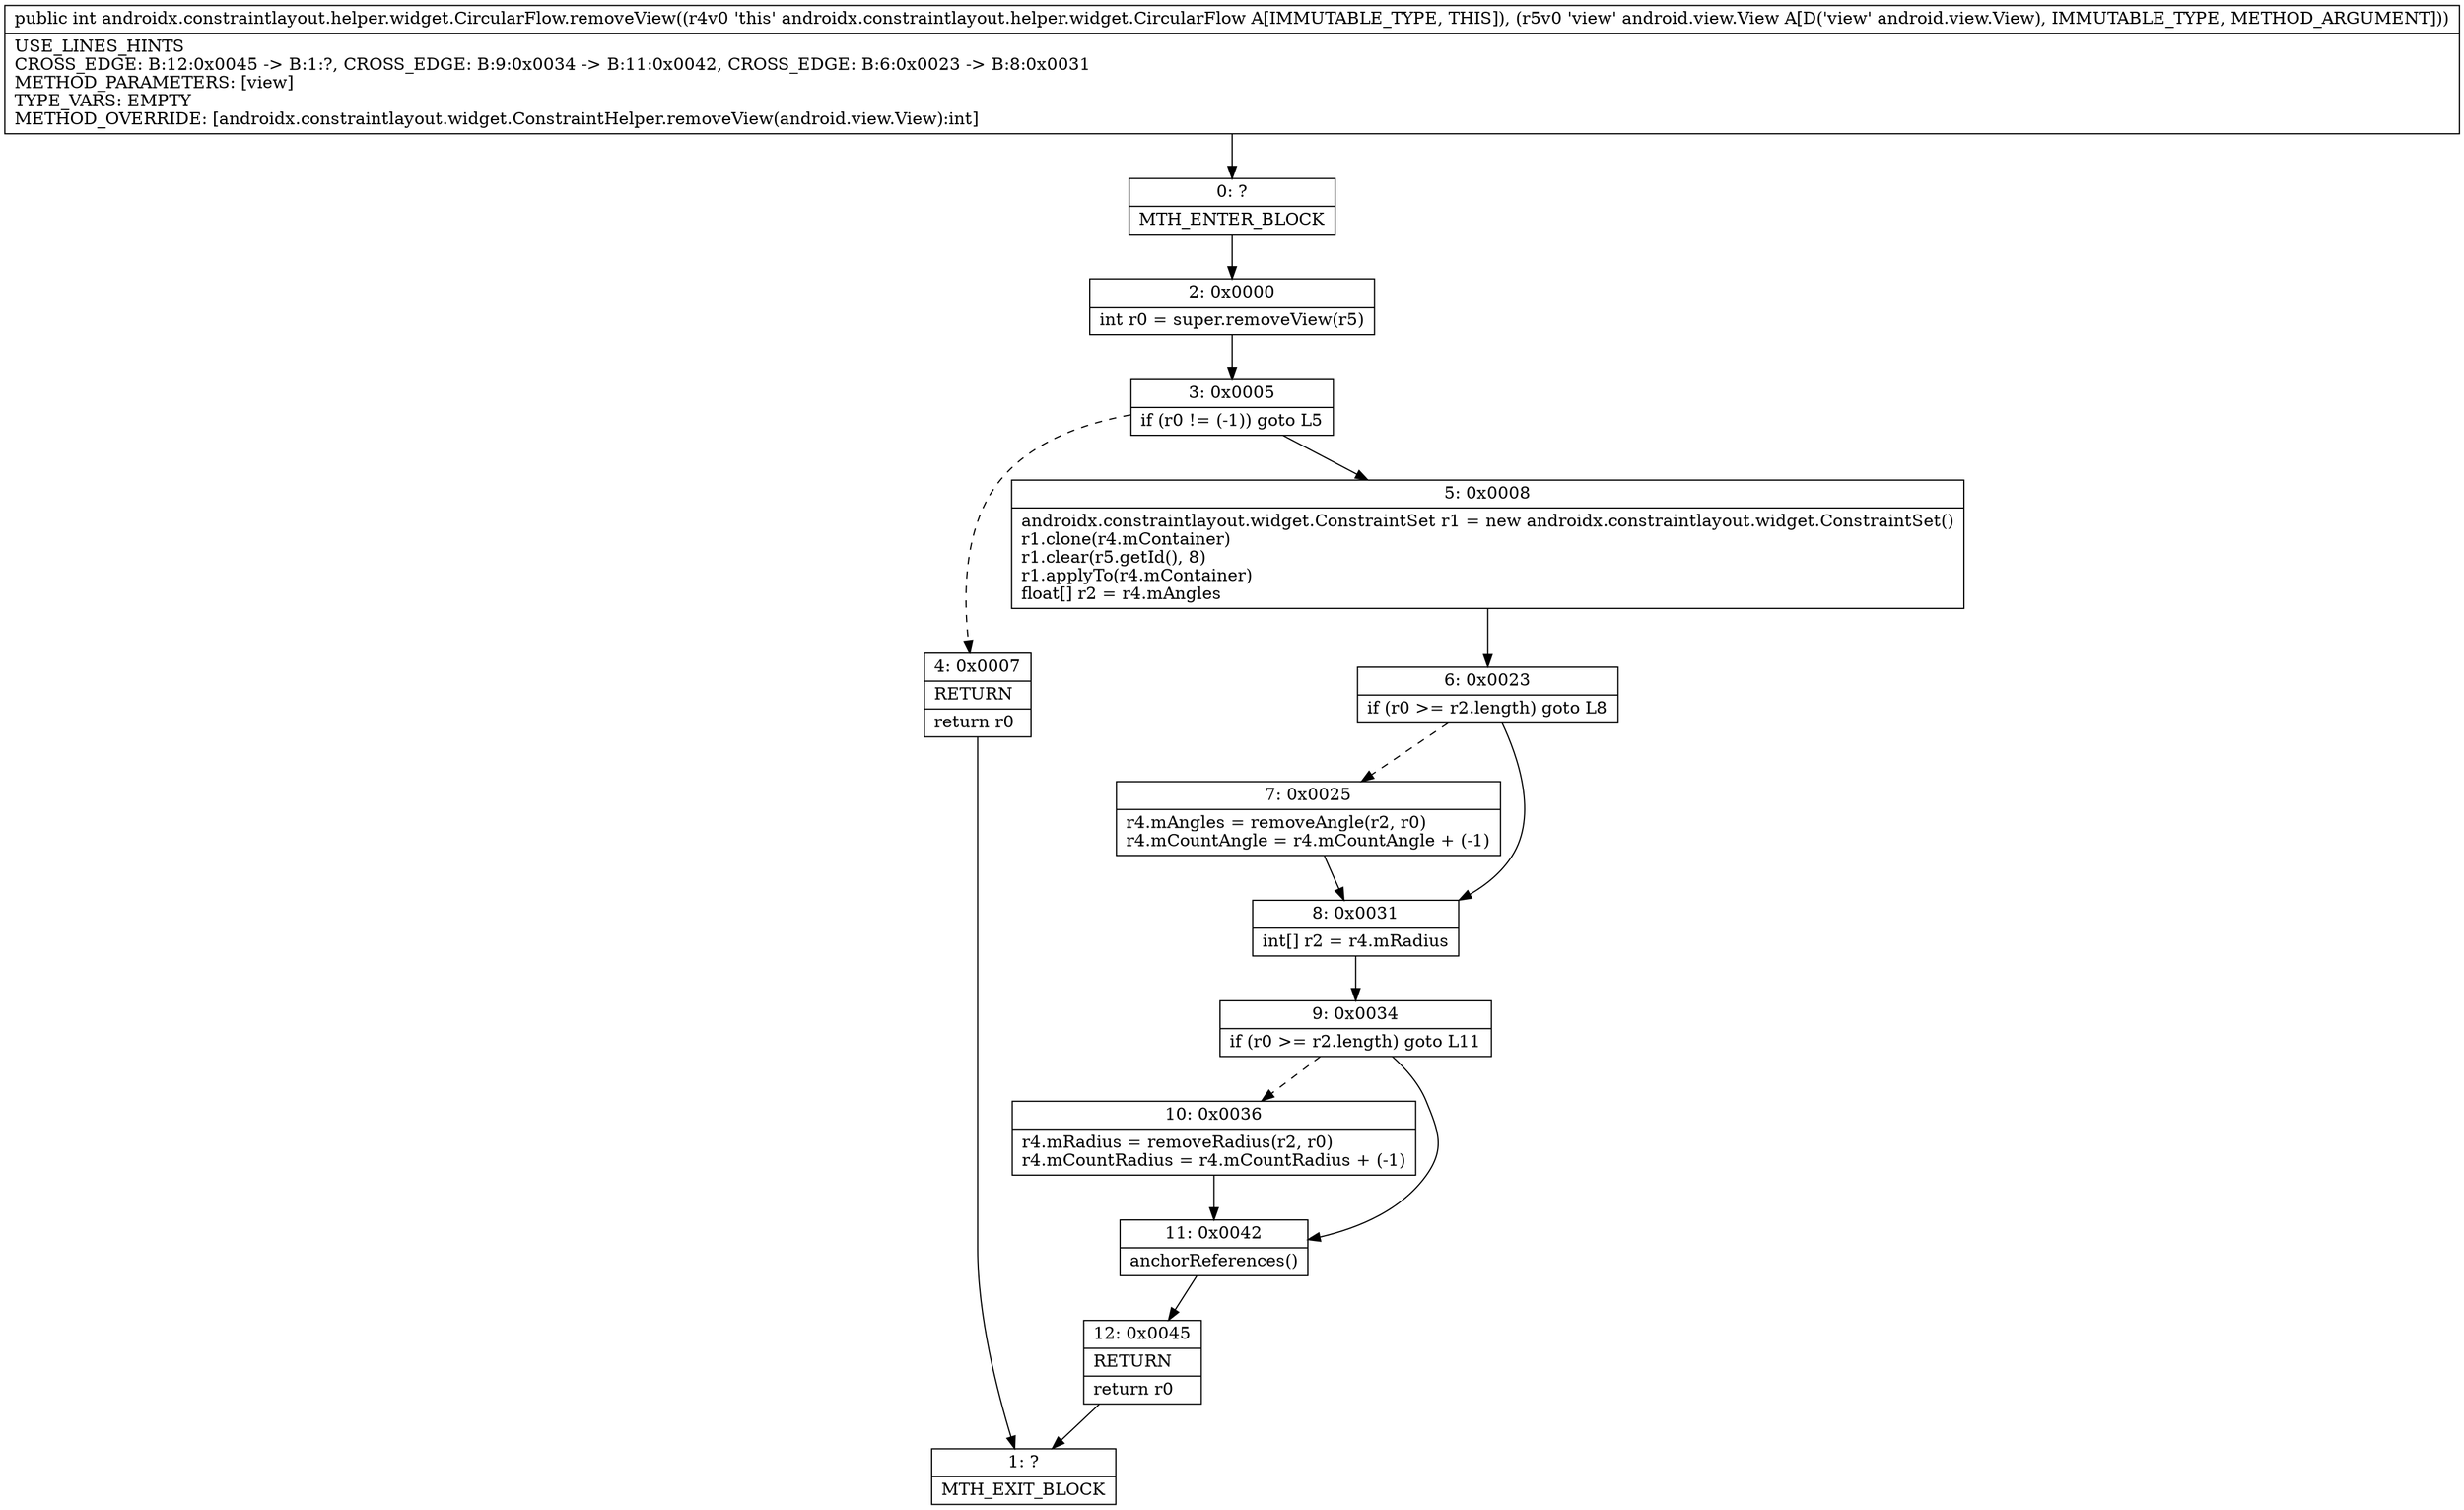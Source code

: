 digraph "CFG forandroidx.constraintlayout.helper.widget.CircularFlow.removeView(Landroid\/view\/View;)I" {
Node_0 [shape=record,label="{0\:\ ?|MTH_ENTER_BLOCK\l}"];
Node_2 [shape=record,label="{2\:\ 0x0000|int r0 = super.removeView(r5)\l}"];
Node_3 [shape=record,label="{3\:\ 0x0005|if (r0 != (\-1)) goto L5\l}"];
Node_4 [shape=record,label="{4\:\ 0x0007|RETURN\l|return r0\l}"];
Node_1 [shape=record,label="{1\:\ ?|MTH_EXIT_BLOCK\l}"];
Node_5 [shape=record,label="{5\:\ 0x0008|androidx.constraintlayout.widget.ConstraintSet r1 = new androidx.constraintlayout.widget.ConstraintSet()\lr1.clone(r4.mContainer)\lr1.clear(r5.getId(), 8)\lr1.applyTo(r4.mContainer)\lfloat[] r2 = r4.mAngles\l}"];
Node_6 [shape=record,label="{6\:\ 0x0023|if (r0 \>= r2.length) goto L8\l}"];
Node_7 [shape=record,label="{7\:\ 0x0025|r4.mAngles = removeAngle(r2, r0)\lr4.mCountAngle = r4.mCountAngle + (\-1)\l}"];
Node_8 [shape=record,label="{8\:\ 0x0031|int[] r2 = r4.mRadius\l}"];
Node_9 [shape=record,label="{9\:\ 0x0034|if (r0 \>= r2.length) goto L11\l}"];
Node_10 [shape=record,label="{10\:\ 0x0036|r4.mRadius = removeRadius(r2, r0)\lr4.mCountRadius = r4.mCountRadius + (\-1)\l}"];
Node_11 [shape=record,label="{11\:\ 0x0042|anchorReferences()\l}"];
Node_12 [shape=record,label="{12\:\ 0x0045|RETURN\l|return r0\l}"];
MethodNode[shape=record,label="{public int androidx.constraintlayout.helper.widget.CircularFlow.removeView((r4v0 'this' androidx.constraintlayout.helper.widget.CircularFlow A[IMMUTABLE_TYPE, THIS]), (r5v0 'view' android.view.View A[D('view' android.view.View), IMMUTABLE_TYPE, METHOD_ARGUMENT]))  | USE_LINES_HINTS\lCROSS_EDGE: B:12:0x0045 \-\> B:1:?, CROSS_EDGE: B:9:0x0034 \-\> B:11:0x0042, CROSS_EDGE: B:6:0x0023 \-\> B:8:0x0031\lMETHOD_PARAMETERS: [view]\lTYPE_VARS: EMPTY\lMETHOD_OVERRIDE: [androidx.constraintlayout.widget.ConstraintHelper.removeView(android.view.View):int]\l}"];
MethodNode -> Node_0;Node_0 -> Node_2;
Node_2 -> Node_3;
Node_3 -> Node_4[style=dashed];
Node_3 -> Node_5;
Node_4 -> Node_1;
Node_5 -> Node_6;
Node_6 -> Node_7[style=dashed];
Node_6 -> Node_8;
Node_7 -> Node_8;
Node_8 -> Node_9;
Node_9 -> Node_10[style=dashed];
Node_9 -> Node_11;
Node_10 -> Node_11;
Node_11 -> Node_12;
Node_12 -> Node_1;
}

